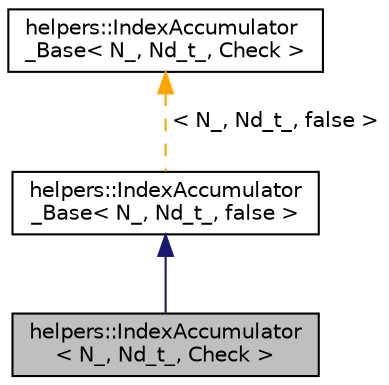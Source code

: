 digraph "helpers::IndexAccumulator&lt; N_, Nd_t_, Check &gt;"
{
 // LATEX_PDF_SIZE
  edge [fontname="Helvetica",fontsize="10",labelfontname="Helvetica",labelfontsize="10"];
  node [fontname="Helvetica",fontsize="10",shape=record];
  Node1 [label="helpers::IndexAccumulator\l\< N_, Nd_t_, Check \>",height=0.2,width=0.4,color="black", fillcolor="grey75", style="filled", fontcolor="black",tooltip="Data structure holding an offset for the NdFlattener, to provide a []...[]-interface."];
  Node2 -> Node1 [dir="back",color="midnightblue",fontsize="10",style="solid",fontname="Helvetica"];
  Node2 [label="helpers::IndexAccumulator\l_Base\< N_, Nd_t_, false \>",height=0.2,width=0.4,color="black", fillcolor="white", style="filled",URL="$classhelpers_1_1IndexAccumulator__Base.html",tooltip=" "];
  Node3 -> Node2 [dir="back",color="orange",fontsize="10",style="dashed",label=" \< N_, Nd_t_, false \>" ,fontname="Helvetica"];
  Node3 [label="helpers::IndexAccumulator\l_Base\< N_, Nd_t_, Check \>",height=0.2,width=0.4,color="black", fillcolor="white", style="filled",URL="$classhelpers_1_1IndexAccumulator__Base.html",tooltip="Parent class of IndexAccumulator."];
}
